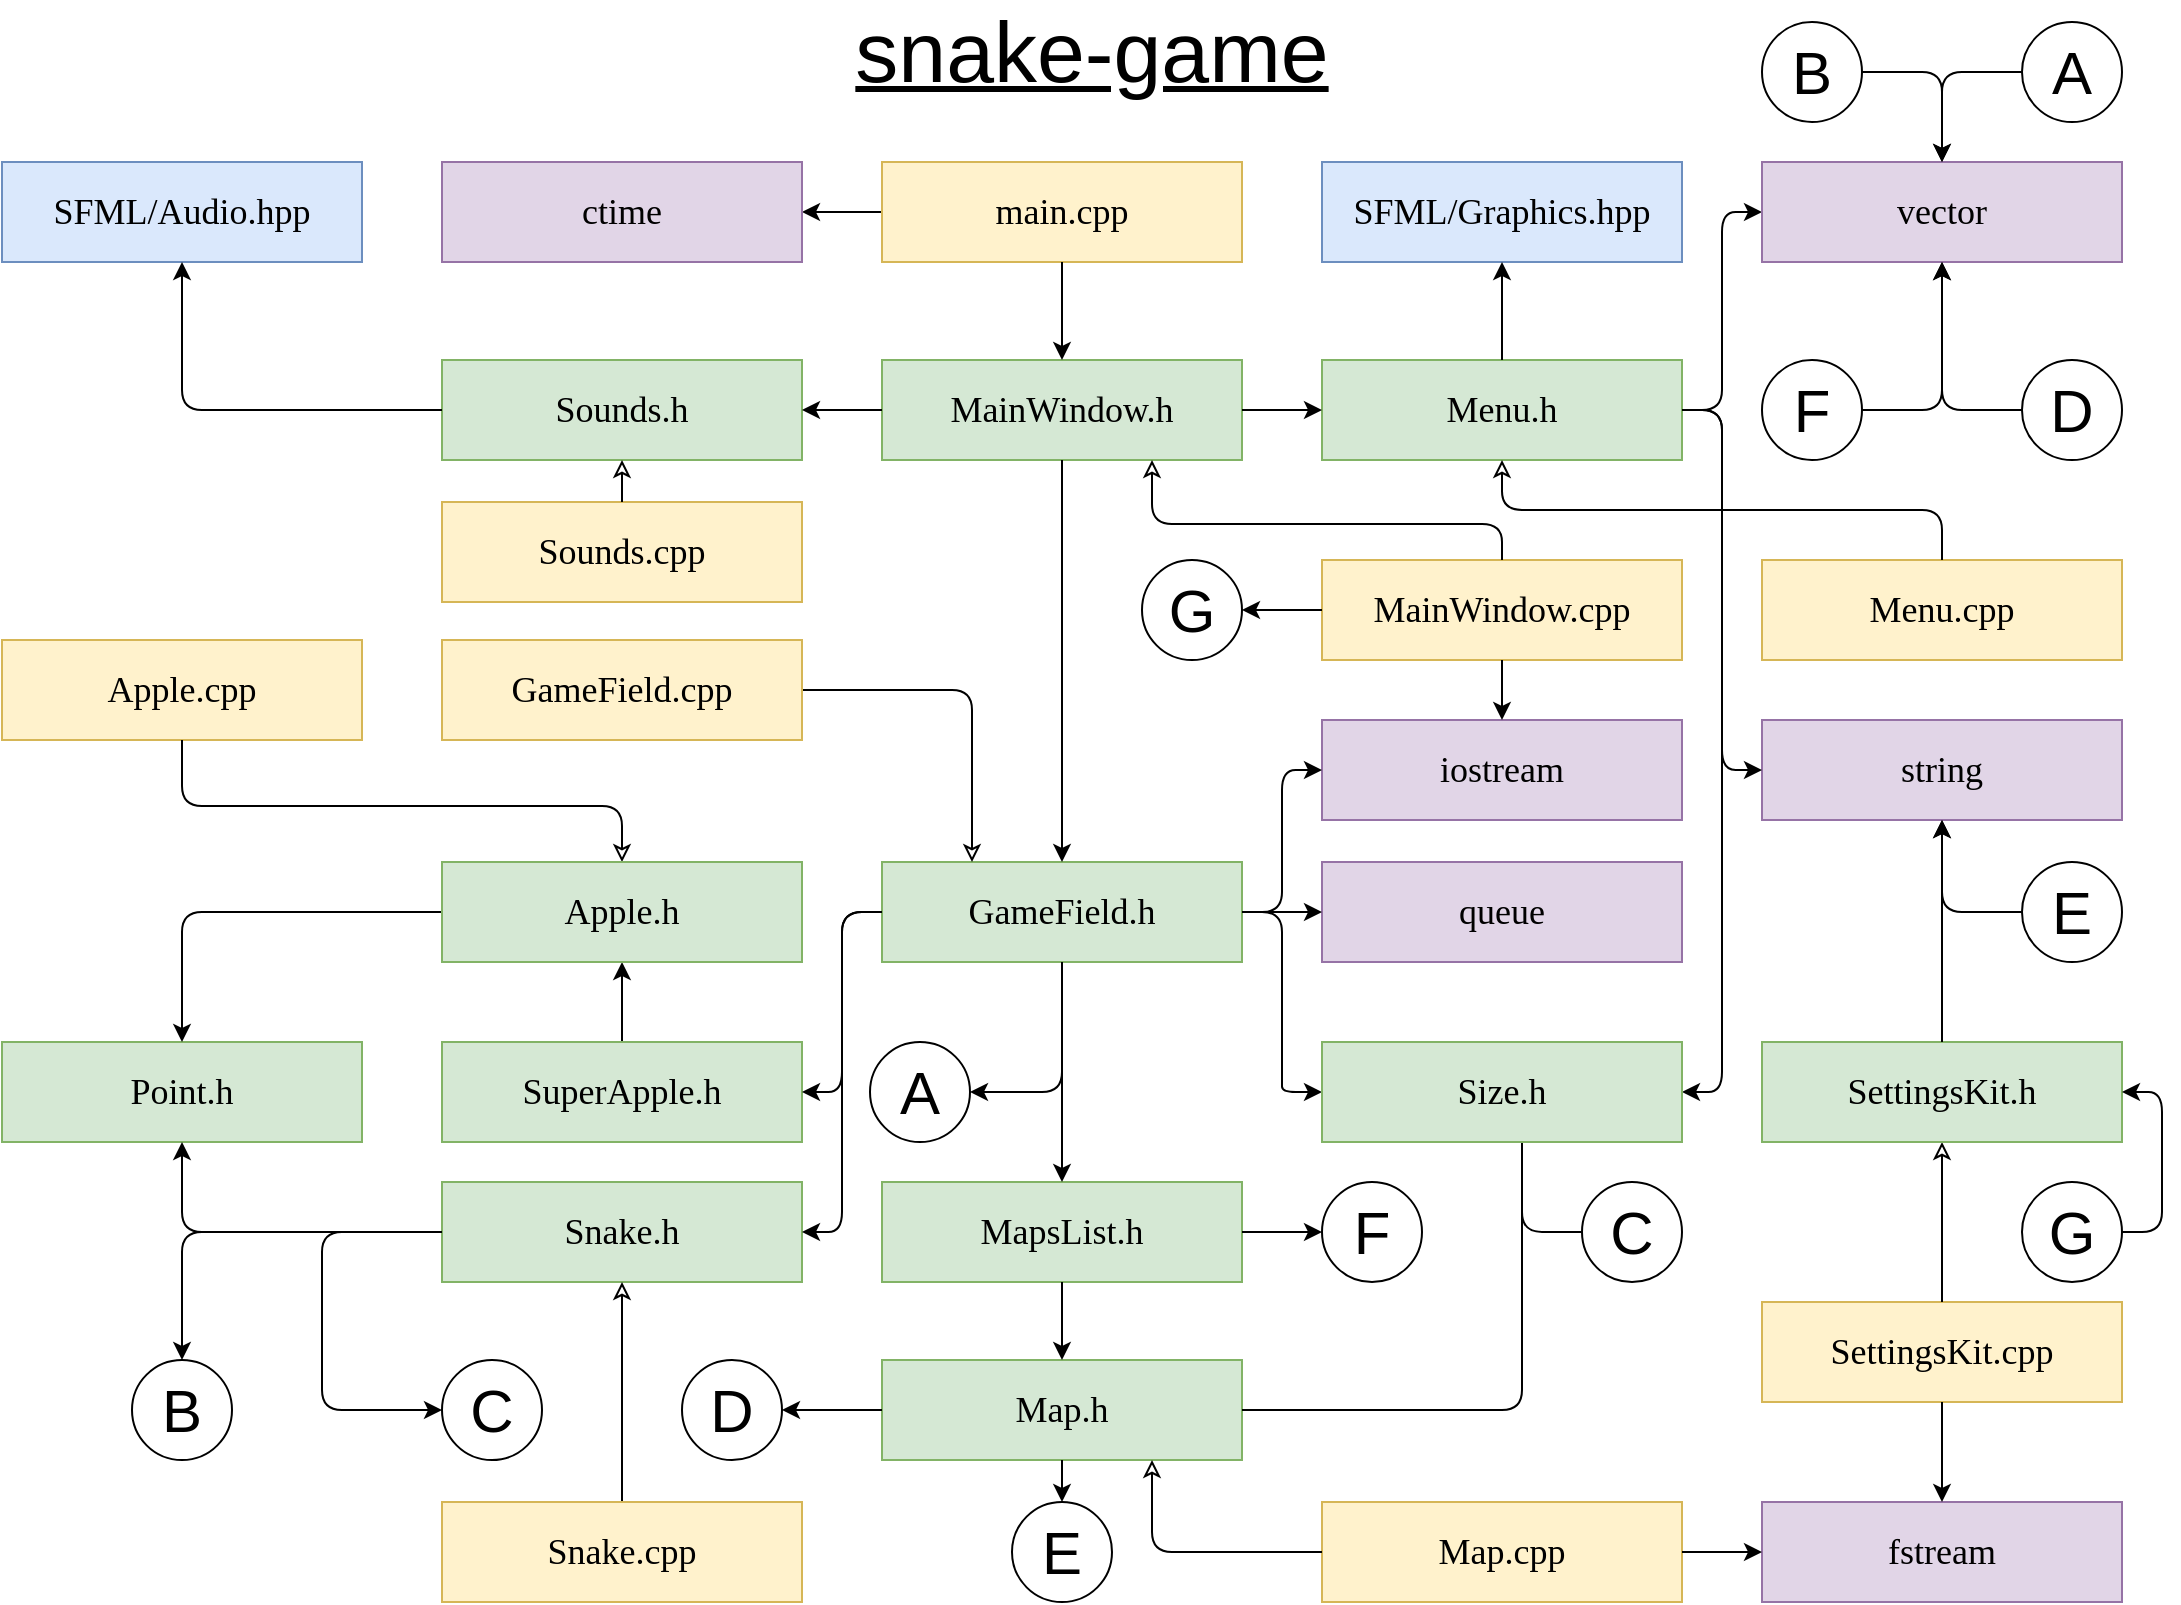 <mxfile version="14.9.4" type="device"><diagram id="df-srQ5kwh-tbFeSWbxu" name="Page-1"><mxGraphModel dx="2031" dy="1213" grid="1" gridSize="10" guides="1" tooltips="1" connect="1" arrows="1" fold="1" page="1" pageScale="1" pageWidth="1169" pageHeight="827" math="0" shadow="0"><root><mxCell id="0"/><mxCell id="1" parent="0"/><mxCell id="5GJhnwlozj6wlu1aWaSs-10" style="edgeStyle=orthogonalEdgeStyle;rounded=0;orthogonalLoop=1;jettySize=auto;html=1;" parent="1" source="5GJhnwlozj6wlu1aWaSs-2" target="5GJhnwlozj6wlu1aWaSs-8" edge="1"><mxGeometry relative="1" as="geometry"/></mxCell><mxCell id="5GJhnwlozj6wlu1aWaSs-2" value="&lt;font face=&quot;Times New Roman&quot; style=&quot;font-size: 18px&quot;&gt;main.cpp&lt;/font&gt;" style="rounded=0;whiteSpace=wrap;html=1;fillColor=#fff2cc;strokeColor=#d6b656;" parent="1" vertex="1"><mxGeometry x="480" y="90" width="180" height="50" as="geometry"/></mxCell><mxCell id="5GJhnwlozj6wlu1aWaSs-3" value="&lt;font face=&quot;Times New Roman&quot; style=&quot;font-size: 18px&quot;&gt;MainWindow.h&lt;/font&gt;" style="rounded=0;whiteSpace=wrap;html=1;fillColor=#d5e8d4;strokeColor=#82b366;" parent="1" vertex="1"><mxGeometry x="480" y="189" width="180" height="50" as="geometry"/></mxCell><mxCell id="5GJhnwlozj6wlu1aWaSs-4" value="&lt;font face=&quot;Times New Roman&quot; style=&quot;font-size: 18px&quot;&gt;MainWindow.cpp&lt;/font&gt;" style="rounded=0;whiteSpace=wrap;html=1;fillColor=#fff2cc;strokeColor=#d6b656;" parent="1" vertex="1"><mxGeometry x="700" y="289" width="180" height="50" as="geometry"/></mxCell><mxCell id="5GJhnwlozj6wlu1aWaSs-5" value="&lt;font face=&quot;Times New Roman&quot; style=&quot;font-size: 18px&quot;&gt;GameField.h&lt;/font&gt;" style="rounded=0;whiteSpace=wrap;html=1;fillColor=#d5e8d4;strokeColor=#82b366;" parent="1" vertex="1"><mxGeometry x="480" y="440" width="180" height="50" as="geometry"/></mxCell><mxCell id="5GJhnwlozj6wlu1aWaSs-8" value="&lt;span style=&quot;font-family: &amp;#34;times new roman&amp;#34; ; font-size: 18px&quot;&gt;ctime&lt;/span&gt;" style="rounded=0;whiteSpace=wrap;html=1;fillColor=#e1d5e7;strokeColor=#9673a6;" parent="1" vertex="1"><mxGeometry x="260" y="90" width="180" height="50" as="geometry"/></mxCell><mxCell id="5GJhnwlozj6wlu1aWaSs-9" value="&lt;span style=&quot;font-family: &amp;#34;times new roman&amp;#34; ; font-size: 18px&quot;&gt;SFML/Graphics.hpp&lt;/span&gt;" style="rounded=0;whiteSpace=wrap;html=1;fillColor=#dae8fc;strokeColor=#6c8ebf;" parent="1" vertex="1"><mxGeometry x="700" y="90" width="180" height="50" as="geometry"/></mxCell><mxCell id="5GJhnwlozj6wlu1aWaSs-14" value="" style="endArrow=classic;html=1;exitX=0.5;exitY=1;exitDx=0;exitDy=0;entryX=0.5;entryY=0;entryDx=0;entryDy=0;" parent="1" source="5GJhnwlozj6wlu1aWaSs-2" target="5GJhnwlozj6wlu1aWaSs-3" edge="1"><mxGeometry width="50" height="50" relative="1" as="geometry"><mxPoint x="740" y="179" as="sourcePoint"/><mxPoint x="790" y="129" as="targetPoint"/></mxGeometry></mxCell><mxCell id="5GJhnwlozj6wlu1aWaSs-18" value="&lt;font face=&quot;Times New Roman&quot; style=&quot;font-size: 18px&quot;&gt;Sounds.h&lt;/font&gt;" style="rounded=0;whiteSpace=wrap;html=1;fillColor=#d5e8d4;strokeColor=#82b366;" parent="1" vertex="1"><mxGeometry x="260" y="189" width="180" height="50" as="geometry"/></mxCell><mxCell id="5GJhnwlozj6wlu1aWaSs-19" value="&lt;font face=&quot;Times New Roman&quot; style=&quot;font-size: 18px&quot;&gt;Sounds.cpp&lt;br&gt;&lt;/font&gt;" style="rounded=0;whiteSpace=wrap;html=1;fillColor=#fff2cc;strokeColor=#d6b656;" parent="1" vertex="1"><mxGeometry x="260" y="260" width="180" height="50" as="geometry"/></mxCell><mxCell id="5GJhnwlozj6wlu1aWaSs-20" value="&lt;font face=&quot;Times New Roman&quot; style=&quot;font-size: 18px&quot;&gt;Menu.h&lt;/font&gt;" style="rounded=0;whiteSpace=wrap;html=1;fillColor=#d5e8d4;strokeColor=#82b366;" parent="1" vertex="1"><mxGeometry x="700" y="189" width="180" height="50" as="geometry"/></mxCell><mxCell id="5GJhnwlozj6wlu1aWaSs-21" value="&lt;font face=&quot;Times New Roman&quot; style=&quot;font-size: 18px&quot;&gt;Menu.cpp&lt;br&gt;&lt;/font&gt;" style="rounded=0;whiteSpace=wrap;html=1;fillColor=#fff2cc;strokeColor=#d6b656;" parent="1" vertex="1"><mxGeometry x="920" y="289" width="180" height="50" as="geometry"/></mxCell><mxCell id="5GJhnwlozj6wlu1aWaSs-22" value="" style="endArrow=classic;html=1;exitX=0.5;exitY=1;exitDx=0;exitDy=0;entryX=0.5;entryY=0;entryDx=0;entryDy=0;" parent="1" source="5GJhnwlozj6wlu1aWaSs-3" target="5GJhnwlozj6wlu1aWaSs-5" edge="1"><mxGeometry width="50" height="50" relative="1" as="geometry"><mxPoint x="780" y="429" as="sourcePoint"/><mxPoint x="830" y="379" as="targetPoint"/></mxGeometry></mxCell><mxCell id="5GJhnwlozj6wlu1aWaSs-27" value="&lt;span style=&quot;font-family: &amp;#34;times new roman&amp;#34; ; font-size: 18px&quot;&gt;SFML/Audio.hpp&lt;/span&gt;" style="rounded=0;whiteSpace=wrap;html=1;fillColor=#dae8fc;strokeColor=#6c8ebf;" parent="1" vertex="1"><mxGeometry x="40" y="90" width="180" height="50" as="geometry"/></mxCell><mxCell id="5GJhnwlozj6wlu1aWaSs-28" value="" style="endArrow=classic;html=1;exitX=0;exitY=0.5;exitDx=0;exitDy=0;entryX=0.5;entryY=1;entryDx=0;entryDy=0;" parent="1" source="5GJhnwlozj6wlu1aWaSs-18" target="5GJhnwlozj6wlu1aWaSs-27" edge="1"><mxGeometry width="50" height="50" relative="1" as="geometry"><mxPoint x="120" y="349" as="sourcePoint"/><mxPoint x="170" y="299" as="targetPoint"/><Array as="points"><mxPoint x="130" y="214"/></Array></mxGeometry></mxCell><mxCell id="5GJhnwlozj6wlu1aWaSs-34" value="" style="endArrow=classic;html=1;exitX=1;exitY=0.5;exitDx=0;exitDy=0;entryX=0;entryY=0.5;entryDx=0;entryDy=0;" parent="1" source="5GJhnwlozj6wlu1aWaSs-3" target="5GJhnwlozj6wlu1aWaSs-20" edge="1"><mxGeometry width="50" height="50" relative="1" as="geometry"><mxPoint x="770" y="369" as="sourcePoint"/><mxPoint x="820" y="319" as="targetPoint"/></mxGeometry></mxCell><mxCell id="5GJhnwlozj6wlu1aWaSs-35" value="" style="endArrow=none;html=1;exitX=0.75;exitY=1;exitDx=0;exitDy=0;entryX=0.5;entryY=0;entryDx=0;entryDy=0;endFill=0;startArrow=classic;startFill=0;" parent="1" source="5GJhnwlozj6wlu1aWaSs-3" target="5GJhnwlozj6wlu1aWaSs-4" edge="1"><mxGeometry width="50" height="50" relative="1" as="geometry"><mxPoint x="540" y="519" as="sourcePoint"/><mxPoint x="590" y="469" as="targetPoint"/><Array as="points"><mxPoint x="615" y="271"/><mxPoint x="690" y="271"/><mxPoint x="790" y="271"/></Array></mxGeometry></mxCell><mxCell id="5GJhnwlozj6wlu1aWaSs-36" value="" style="endArrow=classic;html=1;entryX=0;entryY=0.5;entryDx=0;entryDy=0;exitX=1;exitY=0.5;exitDx=0;exitDy=0;" parent="1" source="5GJhnwlozj6wlu1aWaSs-20" target="5GJhnwlozj6wlu1aWaSs-40" edge="1"><mxGeometry width="50" height="50" relative="1" as="geometry"><mxPoint x="910" y="234" as="sourcePoint"/><mxPoint x="1000" y="389" as="targetPoint"/><Array as="points"><mxPoint x="900" y="214"/><mxPoint x="900" y="115"/></Array></mxGeometry></mxCell><mxCell id="5GJhnwlozj6wlu1aWaSs-37" value="&lt;span style=&quot;font-family: &amp;#34;times new roman&amp;#34; ; font-size: 18px&quot;&gt;iostream&lt;/span&gt;" style="rounded=0;whiteSpace=wrap;html=1;fillColor=#e1d5e7;strokeColor=#9673a6;" parent="1" vertex="1"><mxGeometry x="700" y="369" width="180" height="50" as="geometry"/></mxCell><mxCell id="5GJhnwlozj6wlu1aWaSs-38" value="" style="endArrow=classic;html=1;exitX=0.5;exitY=1;exitDx=0;exitDy=0;" parent="1" source="5GJhnwlozj6wlu1aWaSs-4" target="5GJhnwlozj6wlu1aWaSs-37" edge="1"><mxGeometry width="50" height="50" relative="1" as="geometry"><mxPoint x="960" y="489" as="sourcePoint"/><mxPoint x="1010" y="439" as="targetPoint"/></mxGeometry></mxCell><mxCell id="5GJhnwlozj6wlu1aWaSs-39" value="&lt;font face=&quot;times new roman&quot;&gt;&lt;span style=&quot;font-size: 18px&quot;&gt;string&lt;br&gt;&lt;/span&gt;&lt;/font&gt;" style="rounded=0;whiteSpace=wrap;html=1;fillColor=#e1d5e7;strokeColor=#9673a6;" parent="1" vertex="1"><mxGeometry x="920" y="369" width="180" height="50" as="geometry"/></mxCell><mxCell id="5GJhnwlozj6wlu1aWaSs-40" value="&lt;span style=&quot;font-family: &amp;#34;times new roman&amp;#34; ; font-size: 18px&quot;&gt;vector&lt;/span&gt;" style="rounded=0;whiteSpace=wrap;html=1;fillColor=#e1d5e7;strokeColor=#9673a6;" parent="1" vertex="1"><mxGeometry x="920" y="90" width="180" height="50" as="geometry"/></mxCell><mxCell id="5GJhnwlozj6wlu1aWaSs-41" value="" style="endArrow=classic;html=1;exitX=1;exitY=0.5;exitDx=0;exitDy=0;entryX=0;entryY=0.5;entryDx=0;entryDy=0;" parent="1" source="5GJhnwlozj6wlu1aWaSs-20" target="5GJhnwlozj6wlu1aWaSs-39" edge="1"><mxGeometry width="50" height="50" relative="1" as="geometry"><mxPoint x="930" y="409" as="sourcePoint"/><mxPoint x="980" y="359" as="targetPoint"/><Array as="points"><mxPoint x="900" y="214"/><mxPoint x="900" y="394"/></Array></mxGeometry></mxCell><mxCell id="5GJhnwlozj6wlu1aWaSs-47" value="" style="endArrow=classic;html=1;exitX=1;exitY=0.5;exitDx=0;exitDy=0;entryX=1;entryY=0.5;entryDx=0;entryDy=0;" parent="1" source="5GJhnwlozj6wlu1aWaSs-20" target="TD19GBEo3PdjjEKTPgyg-6" edge="1"><mxGeometry width="50" height="50" relative="1" as="geometry"><mxPoint x="1000" y="439" as="sourcePoint"/><mxPoint x="880" y="560" as="targetPoint"/><Array as="points"><mxPoint x="900" y="214"/><mxPoint x="900" y="555"/></Array></mxGeometry></mxCell><mxCell id="5GJhnwlozj6wlu1aWaSs-48" value="" style="endArrow=classic;html=1;exitX=0;exitY=0.5;exitDx=0;exitDy=0;entryX=1;entryY=0.5;entryDx=0;entryDy=0;" parent="1" source="5GJhnwlozj6wlu1aWaSs-3" target="5GJhnwlozj6wlu1aWaSs-18" edge="1"><mxGeometry width="50" height="50" relative="1" as="geometry"><mxPoint x="360" y="729" as="sourcePoint"/><mxPoint x="290" y="689" as="targetPoint"/></mxGeometry></mxCell><mxCell id="5GJhnwlozj6wlu1aWaSs-56" value="&lt;font style=&quot;font-size: 30px&quot;&gt;A&lt;/font&gt;" style="ellipse;whiteSpace=wrap;html=1;aspect=fixed;strokeColor=#000000;" parent="1" vertex="1"><mxGeometry x="474" y="530" width="50" height="50" as="geometry"/></mxCell><mxCell id="5GJhnwlozj6wlu1aWaSs-57" value="&lt;font style=&quot;font-size: 30px&quot;&gt;A&lt;/font&gt;" style="ellipse;whiteSpace=wrap;html=1;aspect=fixed;strokeColor=#000000;" parent="1" vertex="1"><mxGeometry x="1050" y="20" width="50" height="50" as="geometry"/></mxCell><mxCell id="5GJhnwlozj6wlu1aWaSs-58" value="" style="endArrow=classic;html=1;exitX=0;exitY=0.5;exitDx=0;exitDy=0;entryX=0.5;entryY=0;entryDx=0;entryDy=0;" parent="1" source="5GJhnwlozj6wlu1aWaSs-57" target="5GJhnwlozj6wlu1aWaSs-40" edge="1"><mxGeometry width="50" height="50" relative="1" as="geometry"><mxPoint x="970" y="10" as="sourcePoint"/><mxPoint x="1020" y="-40" as="targetPoint"/><Array as="points"><mxPoint x="1010" y="45"/></Array></mxGeometry></mxCell><mxCell id="5GJhnwlozj6wlu1aWaSs-60" value="" style="endArrow=classic;html=1;exitX=1;exitY=0.5;exitDx=0;exitDy=0;entryX=0;entryY=0.5;entryDx=0;entryDy=0;" parent="1" source="5GJhnwlozj6wlu1aWaSs-5" target="5GJhnwlozj6wlu1aWaSs-37" edge="1"><mxGeometry width="50" height="50" relative="1" as="geometry"><mxPoint x="720" y="549" as="sourcePoint"/><mxPoint x="760" y="509" as="targetPoint"/><Array as="points"><mxPoint x="680" y="465"/><mxPoint x="680" y="394"/></Array></mxGeometry></mxCell><mxCell id="5GJhnwlozj6wlu1aWaSs-61" value="&lt;span style=&quot;font-family: &amp;#34;times new roman&amp;#34; ; font-size: 18px&quot;&gt;queue&lt;/span&gt;" style="rounded=0;whiteSpace=wrap;html=1;fillColor=#e1d5e7;strokeColor=#9673a6;" parent="1" vertex="1"><mxGeometry x="700" y="440" width="180" height="50" as="geometry"/></mxCell><mxCell id="5GJhnwlozj6wlu1aWaSs-64" value="&lt;font face=&quot;Times New Roman&quot; style=&quot;font-size: 18px&quot;&gt;Point.h&lt;br&gt;&lt;/font&gt;" style="rounded=0;whiteSpace=wrap;html=1;fillColor=#d5e8d4;strokeColor=#82b366;" parent="1" vertex="1"><mxGeometry x="40" y="530" width="180" height="50" as="geometry"/></mxCell><mxCell id="5GJhnwlozj6wlu1aWaSs-66" value="&lt;font face=&quot;Times New Roman&quot; style=&quot;font-size: 18px&quot;&gt;Snake.h&lt;br&gt;&lt;/font&gt;" style="rounded=0;whiteSpace=wrap;html=1;fillColor=#d5e8d4;strokeColor=#82b366;" parent="1" vertex="1"><mxGeometry x="260" y="600" width="180" height="50" as="geometry"/></mxCell><mxCell id="5GJhnwlozj6wlu1aWaSs-68" value="&lt;font face=&quot;Times New Roman&quot; style=&quot;font-size: 18px&quot;&gt;Map.h&lt;br&gt;&lt;/font&gt;" style="rounded=0;whiteSpace=wrap;html=1;fillColor=#d5e8d4;strokeColor=#82b366;" parent="1" vertex="1"><mxGeometry x="480" y="689" width="180" height="50" as="geometry"/></mxCell><mxCell id="5GJhnwlozj6wlu1aWaSs-69" value="&lt;font face=&quot;Times New Roman&quot; style=&quot;font-size: 18px&quot;&gt;MapsList.h&lt;br&gt;&lt;/font&gt;" style="rounded=0;whiteSpace=wrap;html=1;fillColor=#d5e8d4;strokeColor=#82b366;" parent="1" vertex="1"><mxGeometry x="480" y="600" width="180" height="50" as="geometry"/></mxCell><mxCell id="5GJhnwlozj6wlu1aWaSs-73" value="" style="endArrow=classic;html=1;exitX=1;exitY=0.5;exitDx=0;exitDy=0;entryX=0;entryY=0.5;entryDx=0;entryDy=0;" parent="1" source="5GJhnwlozj6wlu1aWaSs-5" target="TD19GBEo3PdjjEKTPgyg-6" edge="1"><mxGeometry width="50" height="50" relative="1" as="geometry"><mxPoint x="310" y="339" as="sourcePoint"/><mxPoint x="710" y="543" as="targetPoint"/><Array as="points"><mxPoint x="680" y="465"/><mxPoint x="680" y="544"/><mxPoint x="680" y="555"/></Array></mxGeometry></mxCell><mxCell id="5GJhnwlozj6wlu1aWaSs-74" style="edgeStyle=orthogonalEdgeStyle;rounded=0;orthogonalLoop=1;jettySize=auto;html=1;exitX=0.5;exitY=1;exitDx=0;exitDy=0;" parent="1" source="5GJhnwlozj6wlu1aWaSs-66" target="5GJhnwlozj6wlu1aWaSs-66" edge="1"><mxGeometry relative="1" as="geometry"/></mxCell><mxCell id="5GJhnwlozj6wlu1aWaSs-77" value="&lt;font face=&quot;Times New Roman&quot; style=&quot;font-size: 18px&quot;&gt;Apple.cpp&lt;br&gt;&lt;/font&gt;" style="rounded=0;whiteSpace=wrap;html=1;fillColor=#fff2cc;strokeColor=#d6b656;" parent="1" vertex="1"><mxGeometry x="40" y="329" width="180" height="50" as="geometry"/></mxCell><mxCell id="5GJhnwlozj6wlu1aWaSs-78" value="" style="endArrow=none;html=1;exitX=0.5;exitY=0;exitDx=0;exitDy=0;entryX=0.5;entryY=1;entryDx=0;entryDy=0;endFill=0;startArrow=classic;startFill=0;" parent="1" source="TD19GBEo3PdjjEKTPgyg-3" target="5GJhnwlozj6wlu1aWaSs-77" edge="1"><mxGeometry width="50" height="50" relative="1" as="geometry"><mxPoint x="30" y="599" as="sourcePoint"/><mxPoint x="80" y="549" as="targetPoint"/><Array as="points"><mxPoint x="350" y="412"/><mxPoint x="130" y="412"/></Array></mxGeometry></mxCell><mxCell id="5GJhnwlozj6wlu1aWaSs-80" value="" style="endArrow=classic;html=1;exitX=0.5;exitY=0;exitDx=0;exitDy=0;entryX=0.5;entryY=1;entryDx=0;entryDy=0;" parent="1" source="TD19GBEo3PdjjEKTPgyg-4" target="TD19GBEo3PdjjEKTPgyg-3" edge="1"><mxGeometry width="50" height="50" relative="1" as="geometry"><mxPoint x="320.0" y="519" as="sourcePoint"/><mxPoint x="320.0" y="499" as="targetPoint"/></mxGeometry></mxCell><mxCell id="5GJhnwlozj6wlu1aWaSs-81" value="" style="endArrow=classic;html=1;exitX=0;exitY=0.5;exitDx=0;exitDy=0;entryX=1;entryY=0.5;entryDx=0;entryDy=0;" parent="1" source="5GJhnwlozj6wlu1aWaSs-5" target="5GJhnwlozj6wlu1aWaSs-66" edge="1"><mxGeometry width="50" height="50" relative="1" as="geometry"><mxPoint x="550" y="709" as="sourcePoint"/><mxPoint x="600" y="659" as="targetPoint"/><Array as="points"><mxPoint x="460" y="465"/><mxPoint x="460" y="625"/></Array></mxGeometry></mxCell><mxCell id="5GJhnwlozj6wlu1aWaSs-86" value="&lt;font style=&quot;font-size: 30px&quot;&gt;B&lt;/font&gt;" style="ellipse;whiteSpace=wrap;html=1;aspect=fixed;strokeColor=#000000;" parent="1" vertex="1"><mxGeometry x="920" y="20" width="50" height="50" as="geometry"/></mxCell><mxCell id="5GJhnwlozj6wlu1aWaSs-87" value="" style="endArrow=classic;html=1;exitX=1;exitY=0.5;exitDx=0;exitDy=0;entryX=0.5;entryY=0;entryDx=0;entryDy=0;" parent="1" source="5GJhnwlozj6wlu1aWaSs-86" target="5GJhnwlozj6wlu1aWaSs-40" edge="1"><mxGeometry width="50" height="50" relative="1" as="geometry"><mxPoint x="1100.0" y="55" as="sourcePoint"/><mxPoint x="1060" y="100" as="targetPoint"/><Array as="points"><mxPoint x="1010" y="45"/></Array></mxGeometry></mxCell><mxCell id="5GJhnwlozj6wlu1aWaSs-89" value="&lt;span style=&quot;font-size: 30px&quot;&gt;B&lt;/span&gt;" style="ellipse;whiteSpace=wrap;html=1;aspect=fixed;strokeColor=#000000;" parent="1" vertex="1"><mxGeometry x="105" y="689" width="50" height="50" as="geometry"/></mxCell><mxCell id="5GJhnwlozj6wlu1aWaSs-90" value="" style="endArrow=classic;html=1;exitX=0;exitY=0.5;exitDx=0;exitDy=0;entryX=0.5;entryY=0;entryDx=0;entryDy=0;" parent="1" source="5GJhnwlozj6wlu1aWaSs-66" target="5GJhnwlozj6wlu1aWaSs-89" edge="1"><mxGeometry width="50" height="50" relative="1" as="geometry"><mxPoint x="120" y="779" as="sourcePoint"/><mxPoint x="170" y="729" as="targetPoint"/><Array as="points"><mxPoint x="130" y="625"/></Array></mxGeometry></mxCell><mxCell id="5GJhnwlozj6wlu1aWaSs-93" value="&lt;span style=&quot;font-size: 30px&quot;&gt;C&lt;/span&gt;" style="ellipse;whiteSpace=wrap;html=1;aspect=fixed;strokeColor=#000000;" parent="1" vertex="1"><mxGeometry x="260" y="689" width="50" height="50" as="geometry"/></mxCell><mxCell id="5GJhnwlozj6wlu1aWaSs-94" value="&lt;span style=&quot;font-size: 30px&quot;&gt;C&lt;/span&gt;" style="ellipse;whiteSpace=wrap;html=1;aspect=fixed;strokeColor=#000000;" parent="1" vertex="1"><mxGeometry x="830" y="600" width="50" height="50" as="geometry"/></mxCell><mxCell id="5GJhnwlozj6wlu1aWaSs-96" value="" style="endArrow=classic;html=1;exitX=0;exitY=0.5;exitDx=0;exitDy=0;entryX=0;entryY=0.5;entryDx=0;entryDy=0;" parent="1" source="5GJhnwlozj6wlu1aWaSs-66" target="5GJhnwlozj6wlu1aWaSs-93" edge="1"><mxGeometry width="50" height="50" relative="1" as="geometry"><mxPoint x="150" y="809" as="sourcePoint"/><mxPoint x="200" y="759" as="targetPoint"/><Array as="points"><mxPoint x="200" y="625"/><mxPoint x="200" y="714"/></Array></mxGeometry></mxCell><mxCell id="5GJhnwlozj6wlu1aWaSs-97" value="" style="endArrow=none;html=1;exitX=0.5;exitY=1;exitDx=0;exitDy=0;entryX=0.5;entryY=0;entryDx=0;entryDy=0;endFill=0;startArrow=classic;startFill=0;" parent="1" source="5GJhnwlozj6wlu1aWaSs-66" target="TD19GBEo3PdjjEKTPgyg-2" edge="1"><mxGeometry width="50" height="50" relative="1" as="geometry"><mxPoint x="90" y="839" as="sourcePoint"/><mxPoint x="320.0" y="689" as="targetPoint"/></mxGeometry></mxCell><mxCell id="5GJhnwlozj6wlu1aWaSs-101" value="&lt;span style=&quot;font-size: 30px&quot;&gt;D&lt;/span&gt;" style="ellipse;whiteSpace=wrap;html=1;aspect=fixed;strokeColor=#000000;direction=west;" parent="1" vertex="1"><mxGeometry x="380" y="689" width="50" height="50" as="geometry"/></mxCell><mxCell id="5GJhnwlozj6wlu1aWaSs-102" value="&lt;span style=&quot;font-size: 30px&quot;&gt;D&lt;/span&gt;" style="ellipse;whiteSpace=wrap;html=1;aspect=fixed;strokeColor=#000000;" parent="1" vertex="1"><mxGeometry x="1050" y="189" width="50" height="50" as="geometry"/></mxCell><mxCell id="5GJhnwlozj6wlu1aWaSs-103" value="&lt;span style=&quot;font-size: 30px&quot;&gt;E&lt;/span&gt;" style="ellipse;whiteSpace=wrap;html=1;aspect=fixed;strokeColor=#000000;" parent="1" vertex="1"><mxGeometry x="1050" y="440" width="50" height="50" as="geometry"/></mxCell><mxCell id="5GJhnwlozj6wlu1aWaSs-104" value="&lt;span style=&quot;font-size: 30px&quot;&gt;E&lt;/span&gt;" style="ellipse;whiteSpace=wrap;html=1;aspect=fixed;strokeColor=#000000;" parent="1" vertex="1"><mxGeometry x="545" y="760" width="50" height="50" as="geometry"/></mxCell><mxCell id="5GJhnwlozj6wlu1aWaSs-107" value="&lt;font face=&quot;Times New Roman&quot; style=&quot;font-size: 18px&quot;&gt;Map.cpp&lt;br&gt;&lt;/font&gt;" style="rounded=0;whiteSpace=wrap;html=1;fillColor=#fff2cc;strokeColor=#d6b656;" parent="1" vertex="1"><mxGeometry x="700" y="760" width="180" height="50" as="geometry"/></mxCell><mxCell id="5GJhnwlozj6wlu1aWaSs-108" value="" style="endArrow=none;html=1;exitX=0.75;exitY=1;exitDx=0;exitDy=0;entryX=0;entryY=0.5;entryDx=0;entryDy=0;endFill=0;startArrow=classic;startFill=0;" parent="1" source="5GJhnwlozj6wlu1aWaSs-68" target="5GJhnwlozj6wlu1aWaSs-107" edge="1"><mxGeometry width="50" height="50" relative="1" as="geometry"><mxPoint x="574" y="779" as="sourcePoint"/><mxPoint x="410" y="814" as="targetPoint"/><Array as="points"><mxPoint x="615" y="785"/></Array></mxGeometry></mxCell><mxCell id="5GJhnwlozj6wlu1aWaSs-110" value="&lt;font face=&quot;Times New Roman&quot; style=&quot;font-size: 18px&quot;&gt;fstream&lt;br&gt;&lt;/font&gt;" style="rounded=0;whiteSpace=wrap;html=1;fillColor=#e1d5e7;strokeColor=#9673a6;" parent="1" vertex="1"><mxGeometry x="920" y="760" width="180" height="50" as="geometry"/></mxCell><mxCell id="5GJhnwlozj6wlu1aWaSs-113" value="" style="endArrow=classic;html=1;exitX=0;exitY=0.5;exitDx=0;exitDy=0;entryX=0.5;entryY=1;entryDx=0;entryDy=0;" parent="1" source="5GJhnwlozj6wlu1aWaSs-102" target="5GJhnwlozj6wlu1aWaSs-40" edge="1"><mxGeometry width="50" height="50" relative="1" as="geometry"><mxPoint x="970" y="229" as="sourcePoint"/><mxPoint x="1020" y="179" as="targetPoint"/><Array as="points"><mxPoint x="1010" y="214"/></Array></mxGeometry></mxCell><mxCell id="5GJhnwlozj6wlu1aWaSs-121" value="&lt;span style=&quot;font-size: 30px&quot;&gt;F&lt;/span&gt;" style="ellipse;whiteSpace=wrap;html=1;aspect=fixed;strokeColor=#000000;" parent="1" vertex="1"><mxGeometry x="920" y="189" width="50" height="50" as="geometry"/></mxCell><mxCell id="5GJhnwlozj6wlu1aWaSs-122" value="" style="endArrow=classic;html=1;exitX=1;exitY=0.5;exitDx=0;exitDy=0;entryX=0.5;entryY=1;entryDx=0;entryDy=0;" parent="1" source="5GJhnwlozj6wlu1aWaSs-121" target="5GJhnwlozj6wlu1aWaSs-40" edge="1"><mxGeometry width="50" height="50" relative="1" as="geometry"><mxPoint x="1070" y="289" as="sourcePoint"/><mxPoint x="1120" y="239" as="targetPoint"/><Array as="points"><mxPoint x="1010" y="214"/></Array></mxGeometry></mxCell><mxCell id="5GJhnwlozj6wlu1aWaSs-123" value="&lt;span style=&quot;font-size: 30px&quot;&gt;F&lt;/span&gt;" style="ellipse;whiteSpace=wrap;html=1;aspect=fixed;strokeColor=#000000;" parent="1" vertex="1"><mxGeometry x="700" y="600" width="50" height="50" as="geometry"/></mxCell><mxCell id="5GJhnwlozj6wlu1aWaSs-133" value="&lt;font face=&quot;Times New Roman&quot; style=&quot;font-size: 18px&quot;&gt;SettingsKit.cpp&lt;br&gt;&lt;/font&gt;" style="rounded=0;whiteSpace=wrap;html=1;fillColor=#fff2cc;strokeColor=#d6b656;" parent="1" vertex="1"><mxGeometry x="920" y="660" width="180" height="50" as="geometry"/></mxCell><mxCell id="5GJhnwlozj6wlu1aWaSs-134" value="" style="endArrow=none;html=1;exitX=0.5;exitY=1;exitDx=0;exitDy=0;endFill=0;startArrow=classic;startFill=0;" parent="1" source="TD19GBEo3PdjjEKTPgyg-5" target="5GJhnwlozj6wlu1aWaSs-133" edge="1"><mxGeometry width="50" height="50" relative="1" as="geometry"><mxPoint x="1050" y="589" as="sourcePoint"/><mxPoint x="940" y="829" as="targetPoint"/></mxGeometry></mxCell><mxCell id="5GJhnwlozj6wlu1aWaSs-148" value="" style="endArrow=classic;html=1;exitX=0;exitY=0.5;exitDx=0;exitDy=0;entryX=0.5;entryY=0;entryDx=0;entryDy=0;" parent="1" source="TD19GBEo3PdjjEKTPgyg-3" target="5GJhnwlozj6wlu1aWaSs-64" edge="1"><mxGeometry width="50" height="50" relative="1" as="geometry"><mxPoint x="230" y="474" as="sourcePoint"/><mxPoint x="80.0" y="424" as="targetPoint"/><Array as="points"><mxPoint x="130" y="465"/></Array></mxGeometry></mxCell><mxCell id="5GJhnwlozj6wlu1aWaSs-149" value="" style="endArrow=classic;html=1;exitX=0;exitY=0.5;exitDx=0;exitDy=0;entryX=0.5;entryY=1;entryDx=0;entryDy=0;" parent="1" source="5GJhnwlozj6wlu1aWaSs-66" target="5GJhnwlozj6wlu1aWaSs-64" edge="1"><mxGeometry width="50" height="50" relative="1" as="geometry"><mxPoint x="120" y="649" as="sourcePoint"/><mxPoint x="170" y="599" as="targetPoint"/><Array as="points"><mxPoint x="130" y="625"/></Array></mxGeometry></mxCell><mxCell id="5GJhnwlozj6wlu1aWaSs-150" value="" style="endArrow=classic;html=1;exitX=0.5;exitY=1;exitDx=0;exitDy=0;entryX=0.5;entryY=0;entryDx=0;entryDy=0;" parent="1" source="5GJhnwlozj6wlu1aWaSs-133" target="5GJhnwlozj6wlu1aWaSs-110" edge="1"><mxGeometry width="50" height="50" relative="1" as="geometry"><mxPoint x="980" y="929" as="sourcePoint"/><mxPoint x="1050" y="769" as="targetPoint"/></mxGeometry></mxCell><mxCell id="5GJhnwlozj6wlu1aWaSs-153" value="" style="endArrow=classic;html=1;exitX=0.5;exitY=1;exitDx=0;exitDy=0;entryX=1;entryY=0.5;entryDx=0;entryDy=0;" parent="1" source="5GJhnwlozj6wlu1aWaSs-5" target="5GJhnwlozj6wlu1aWaSs-56" edge="1"><mxGeometry width="50" height="50" relative="1" as="geometry"><mxPoint x="470" y="469" as="sourcePoint"/><mxPoint x="520" y="419" as="targetPoint"/><Array as="points"><mxPoint x="570" y="555"/></Array></mxGeometry></mxCell><mxCell id="5GJhnwlozj6wlu1aWaSs-154" value="" style="endArrow=classic;html=1;exitX=1;exitY=0.5;exitDx=0;exitDy=0;entryX=0;entryY=0.5;entryDx=0;entryDy=0;" parent="1" source="5GJhnwlozj6wlu1aWaSs-5" target="5GJhnwlozj6wlu1aWaSs-61" edge="1"><mxGeometry width="50" height="50" relative="1" as="geometry"><mxPoint x="600" y="469" as="sourcePoint"/><mxPoint x="650" y="419" as="targetPoint"/></mxGeometry></mxCell><mxCell id="5GJhnwlozj6wlu1aWaSs-155" value="" style="endArrow=none;html=1;entryX=1;entryY=0.5;entryDx=0;entryDy=0;endFill=0;startArrow=classic;startFill=0;exitX=0.25;exitY=0;exitDx=0;exitDy=0;" parent="1" source="5GJhnwlozj6wlu1aWaSs-5" target="TD19GBEo3PdjjEKTPgyg-1" edge="1"><mxGeometry width="50" height="50" relative="1" as="geometry"><mxPoint x="564" y="444" as="sourcePoint"/><mxPoint x="412" y="348" as="targetPoint"/><Array as="points"><mxPoint x="525" y="354"/><mxPoint x="450" y="354"/></Array></mxGeometry></mxCell><mxCell id="5GJhnwlozj6wlu1aWaSs-156" value="&lt;span style=&quot;font-size: 30px&quot;&gt;G&lt;/span&gt;" style="ellipse;whiteSpace=wrap;html=1;aspect=fixed;strokeColor=#000000;" parent="1" vertex="1"><mxGeometry x="610" y="289" width="50" height="50" as="geometry"/></mxCell><mxCell id="5GJhnwlozj6wlu1aWaSs-157" value="" style="endArrow=classic;html=1;exitX=0;exitY=0.5;exitDx=0;exitDy=0;entryX=1;entryY=0.5;entryDx=0;entryDy=0;" parent="1" source="5GJhnwlozj6wlu1aWaSs-4" target="5GJhnwlozj6wlu1aWaSs-156" edge="1"><mxGeometry width="50" height="50" relative="1" as="geometry"><mxPoint x="620" y="409" as="sourcePoint"/><mxPoint x="670" y="359" as="targetPoint"/></mxGeometry></mxCell><mxCell id="5GJhnwlozj6wlu1aWaSs-158" value="&lt;span style=&quot;font-size: 30px&quot;&gt;G&lt;/span&gt;" style="ellipse;whiteSpace=wrap;html=1;aspect=fixed;strokeColor=#000000;" parent="1" vertex="1"><mxGeometry x="1050" y="600" width="50" height="50" as="geometry"/></mxCell><mxCell id="5GJhnwlozj6wlu1aWaSs-160" value="&lt;font style=&quot;font-size: 43px&quot;&gt;snake-game&lt;/font&gt;" style="text;html=1;fillColor=none;align=center;verticalAlign=middle;whiteSpace=wrap;rounded=0;fontSize=39;fontStyle=4" parent="1" vertex="1"><mxGeometry x="372" y="10" width="426" height="50" as="geometry"/></mxCell><mxCell id="5GJhnwlozj6wlu1aWaSs-161" value="" style="endArrow=classic;html=1;fontSize=39;exitX=0.5;exitY=1;exitDx=0;exitDy=0;entryX=0.5;entryY=0;entryDx=0;entryDy=0;" parent="1" source="5GJhnwlozj6wlu1aWaSs-5" target="5GJhnwlozj6wlu1aWaSs-69" edge="1"><mxGeometry width="50" height="50" relative="1" as="geometry"><mxPoint x="670" y="660" as="sourcePoint"/><mxPoint x="720" y="610" as="targetPoint"/></mxGeometry></mxCell><mxCell id="5GJhnwlozj6wlu1aWaSs-162" value="" style="endArrow=classic;html=1;fontSize=39;exitX=0.5;exitY=1;exitDx=0;exitDy=0;entryX=0.5;entryY=0;entryDx=0;entryDy=0;" parent="1" source="5GJhnwlozj6wlu1aWaSs-69" target="5GJhnwlozj6wlu1aWaSs-68" edge="1"><mxGeometry width="50" height="50" relative="1" as="geometry"><mxPoint x="740" y="720" as="sourcePoint"/><mxPoint x="790" y="670" as="targetPoint"/></mxGeometry></mxCell><mxCell id="5GJhnwlozj6wlu1aWaSs-163" value="" style="endArrow=classic;html=1;fontSize=39;exitX=1;exitY=0.5;exitDx=0;exitDy=0;entryX=0.5;entryY=1;entryDx=0;entryDy=0;" parent="1" source="5GJhnwlozj6wlu1aWaSs-68" edge="1"><mxGeometry width="50" height="50" relative="1" as="geometry"><mxPoint x="750" y="720" as="sourcePoint"/><mxPoint x="800" y="568" as="targetPoint"/><Array as="points"><mxPoint x="800" y="714"/></Array></mxGeometry></mxCell><mxCell id="5GJhnwlozj6wlu1aWaSs-167" value="" style="endArrow=classic;html=1;fontSize=39;exitX=1;exitY=0.5;exitDx=0;exitDy=0;entryX=0;entryY=0.5;entryDx=0;entryDy=0;" parent="1" source="5GJhnwlozj6wlu1aWaSs-69" target="5GJhnwlozj6wlu1aWaSs-123" edge="1"><mxGeometry width="50" height="50" relative="1" as="geometry"><mxPoint x="720" y="740" as="sourcePoint"/><mxPoint x="770" y="690" as="targetPoint"/></mxGeometry></mxCell><mxCell id="5GJhnwlozj6wlu1aWaSs-168" value="" style="endArrow=classic;html=1;fontSize=39;exitX=0;exitY=0.5;exitDx=0;exitDy=0;entryX=0.5;entryY=1;entryDx=0;entryDy=0;" parent="1" source="5GJhnwlozj6wlu1aWaSs-94" edge="1"><mxGeometry width="50" height="50" relative="1" as="geometry"><mxPoint x="660" y="610" as="sourcePoint"/><mxPoint x="800" y="568" as="targetPoint"/><Array as="points"><mxPoint x="800" y="625"/></Array></mxGeometry></mxCell><mxCell id="5GJhnwlozj6wlu1aWaSs-171" value="" style="endArrow=classic;html=1;fontSize=39;exitX=0;exitY=0.5;exitDx=0;exitDy=0;entryX=0.5;entryY=1;entryDx=0;entryDy=0;" parent="1" source="5GJhnwlozj6wlu1aWaSs-103" target="5GJhnwlozj6wlu1aWaSs-39" edge="1"><mxGeometry width="50" height="50" relative="1" as="geometry"><mxPoint x="980" y="582" as="sourcePoint"/><mxPoint x="1030" y="532" as="targetPoint"/><Array as="points"><mxPoint x="1010" y="465"/></Array></mxGeometry></mxCell><mxCell id="5GJhnwlozj6wlu1aWaSs-173" value="" style="endArrow=none;html=1;fontSize=39;exitX=0.5;exitY=1;exitDx=0;exitDy=0;entryX=0.5;entryY=0;entryDx=0;entryDy=0;endFill=0;startArrow=classic;startFill=0;" parent="1" source="5GJhnwlozj6wlu1aWaSs-18" target="5GJhnwlozj6wlu1aWaSs-19" edge="1"><mxGeometry width="50" height="50" relative="1" as="geometry"><mxPoint x="460" y="320" as="sourcePoint"/><mxPoint x="510" y="270" as="targetPoint"/></mxGeometry></mxCell><mxCell id="TD19GBEo3PdjjEKTPgyg-1" value="&lt;font face=&quot;Times New Roman&quot; style=&quot;font-size: 18px&quot;&gt;GameField.cpp&lt;/font&gt;" style="rounded=0;whiteSpace=wrap;html=1;fillColor=#fff2cc;strokeColor=#d6b656;" parent="1" vertex="1"><mxGeometry x="260" y="329" width="180" height="50" as="geometry"/></mxCell><mxCell id="TD19GBEo3PdjjEKTPgyg-2" value="&lt;font face=&quot;Times New Roman&quot; style=&quot;font-size: 18px&quot;&gt;Snake.cpp&lt;br&gt;&lt;/font&gt;" style="rounded=0;whiteSpace=wrap;html=1;fillColor=#fff2cc;strokeColor=#d6b656;" parent="1" vertex="1"><mxGeometry x="260" y="760" width="180" height="50" as="geometry"/></mxCell><mxCell id="TD19GBEo3PdjjEKTPgyg-3" value="&lt;font face=&quot;Times New Roman&quot; style=&quot;font-size: 18px&quot;&gt;Apple.h&lt;br&gt;&lt;/font&gt;" style="rounded=0;whiteSpace=wrap;html=1;fillColor=#d5e8d4;strokeColor=#82b366;" parent="1" vertex="1"><mxGeometry x="260" y="440" width="180" height="50" as="geometry"/></mxCell><mxCell id="TD19GBEo3PdjjEKTPgyg-4" value="&lt;font face=&quot;Times New Roman&quot; style=&quot;font-size: 18px&quot;&gt;SuperApple.h&lt;br&gt;&lt;/font&gt;" style="rounded=0;whiteSpace=wrap;html=1;fillColor=#d5e8d4;strokeColor=#82b366;" parent="1" vertex="1"><mxGeometry x="260" y="530" width="180" height="50" as="geometry"/></mxCell><mxCell id="TD19GBEo3PdjjEKTPgyg-5" value="&lt;font face=&quot;Times New Roman&quot; style=&quot;font-size: 18px&quot;&gt;SettingsKit.h&lt;br&gt;&lt;/font&gt;" style="rounded=0;whiteSpace=wrap;html=1;fillColor=#d5e8d4;strokeColor=#82b366;" parent="1" vertex="1"><mxGeometry x="920" y="530" width="180" height="50" as="geometry"/></mxCell><mxCell id="TD19GBEo3PdjjEKTPgyg-6" value="&lt;font face=&quot;Times New Roman&quot; style=&quot;font-size: 18px&quot;&gt;Size.h&lt;/font&gt;" style="rounded=0;whiteSpace=wrap;html=1;fillColor=#d5e8d4;strokeColor=#82b366;" parent="1" vertex="1"><mxGeometry x="700" y="530" width="180" height="50" as="geometry"/></mxCell><mxCell id="TD19GBEo3PdjjEKTPgyg-11" value="" style="endArrow=classic;html=1;strokeColor=#000000;exitX=0.5;exitY=0;exitDx=0;exitDy=0;entryX=0.5;entryY=1;entryDx=0;entryDy=0;endFill=0;" parent="1" source="5GJhnwlozj6wlu1aWaSs-21" target="5GJhnwlozj6wlu1aWaSs-20" edge="1"><mxGeometry width="50" height="50" relative="1" as="geometry"><mxPoint x="839" y="296" as="sourcePoint"/><mxPoint x="889" y="246" as="targetPoint"/><Array as="points"><mxPoint x="1010" y="264"/><mxPoint x="790" y="264"/></Array></mxGeometry></mxCell><mxCell id="NEuz9Jejv0BT8ppTFMi9-4" value="" style="endArrow=classic;html=1;exitX=0.5;exitY=0;exitDx=0;exitDy=0;entryX=0.5;entryY=1;entryDx=0;entryDy=0;" edge="1" parent="1" source="TD19GBEo3PdjjEKTPgyg-5" target="5GJhnwlozj6wlu1aWaSs-39"><mxGeometry width="50" height="50" relative="1" as="geometry"><mxPoint x="1001" y="504" as="sourcePoint"/><mxPoint x="1051" y="454" as="targetPoint"/></mxGeometry></mxCell><mxCell id="NEuz9Jejv0BT8ppTFMi9-5" value="" style="endArrow=classic;html=1;entryX=0;entryY=0.5;entryDx=0;entryDy=0;exitX=1;exitY=0.5;exitDx=0;exitDy=0;" edge="1" parent="1" source="5GJhnwlozj6wlu1aWaSs-107" target="5GJhnwlozj6wlu1aWaSs-110"><mxGeometry width="50" height="50" relative="1" as="geometry"><mxPoint x="1023" y="1069" as="sourcePoint"/><mxPoint x="937" y="1019" as="targetPoint"/></mxGeometry></mxCell><mxCell id="NEuz9Jejv0BT8ppTFMi9-8" value="" style="endArrow=classic;html=1;entryX=0.5;entryY=0;entryDx=0;entryDy=0;exitX=0.5;exitY=1;exitDx=0;exitDy=0;" edge="1" parent="1" source="5GJhnwlozj6wlu1aWaSs-68" target="5GJhnwlozj6wlu1aWaSs-104"><mxGeometry width="50" height="50" relative="1" as="geometry"><mxPoint x="564" y="747" as="sourcePoint"/><mxPoint x="317" y="821" as="targetPoint"/></mxGeometry></mxCell><mxCell id="NEuz9Jejv0BT8ppTFMi9-10" value="" style="endArrow=classic;html=1;exitX=0.5;exitY=0;exitDx=0;exitDy=0;entryX=0.5;entryY=1;entryDx=0;entryDy=0;" edge="1" parent="1" source="5GJhnwlozj6wlu1aWaSs-20" target="5GJhnwlozj6wlu1aWaSs-9"><mxGeometry width="50" height="50" relative="1" as="geometry"><mxPoint x="642" y="257" as="sourcePoint"/><mxPoint x="692" y="207" as="targetPoint"/></mxGeometry></mxCell><mxCell id="NEuz9Jejv0BT8ppTFMi9-11" value="" style="endArrow=classic;html=1;exitX=0;exitY=0.5;exitDx=0;exitDy=0;entryX=1;entryY=0.5;entryDx=0;entryDy=0;" edge="1" parent="1" source="5GJhnwlozj6wlu1aWaSs-5" target="TD19GBEo3PdjjEKTPgyg-4"><mxGeometry width="50" height="50" relative="1" as="geometry"><mxPoint x="420" y="580" as="sourcePoint"/><mxPoint x="400" y="540" as="targetPoint"/><Array as="points"><mxPoint x="460" y="465"/><mxPoint x="460" y="555"/></Array></mxGeometry></mxCell><mxCell id="NEuz9Jejv0BT8ppTFMi9-15" value="" style="endArrow=classic;html=1;exitX=1;exitY=0.5;exitDx=0;exitDy=0;entryX=1;entryY=0.5;entryDx=0;entryDy=0;" edge="1" parent="1" source="5GJhnwlozj6wlu1aWaSs-158" target="TD19GBEo3PdjjEKTPgyg-5"><mxGeometry width="50" height="50" relative="1" as="geometry"><mxPoint x="1090" y="640" as="sourcePoint"/><mxPoint x="1140" y="590" as="targetPoint"/><Array as="points"><mxPoint x="1120" y="625"/><mxPoint x="1120" y="555"/></Array></mxGeometry></mxCell><mxCell id="NEuz9Jejv0BT8ppTFMi9-20" value="" style="endArrow=classic;html=1;exitX=0;exitY=0.5;exitDx=0;exitDy=0;entryX=0;entryY=0.5;entryDx=0;entryDy=0;" edge="1" parent="1" source="5GJhnwlozj6wlu1aWaSs-68" target="5GJhnwlozj6wlu1aWaSs-101"><mxGeometry width="50" height="50" relative="1" as="geometry"><mxPoint x="520" y="840" as="sourcePoint"/><mxPoint x="570" y="790" as="targetPoint"/></mxGeometry></mxCell></root></mxGraphModel></diagram></mxfile>